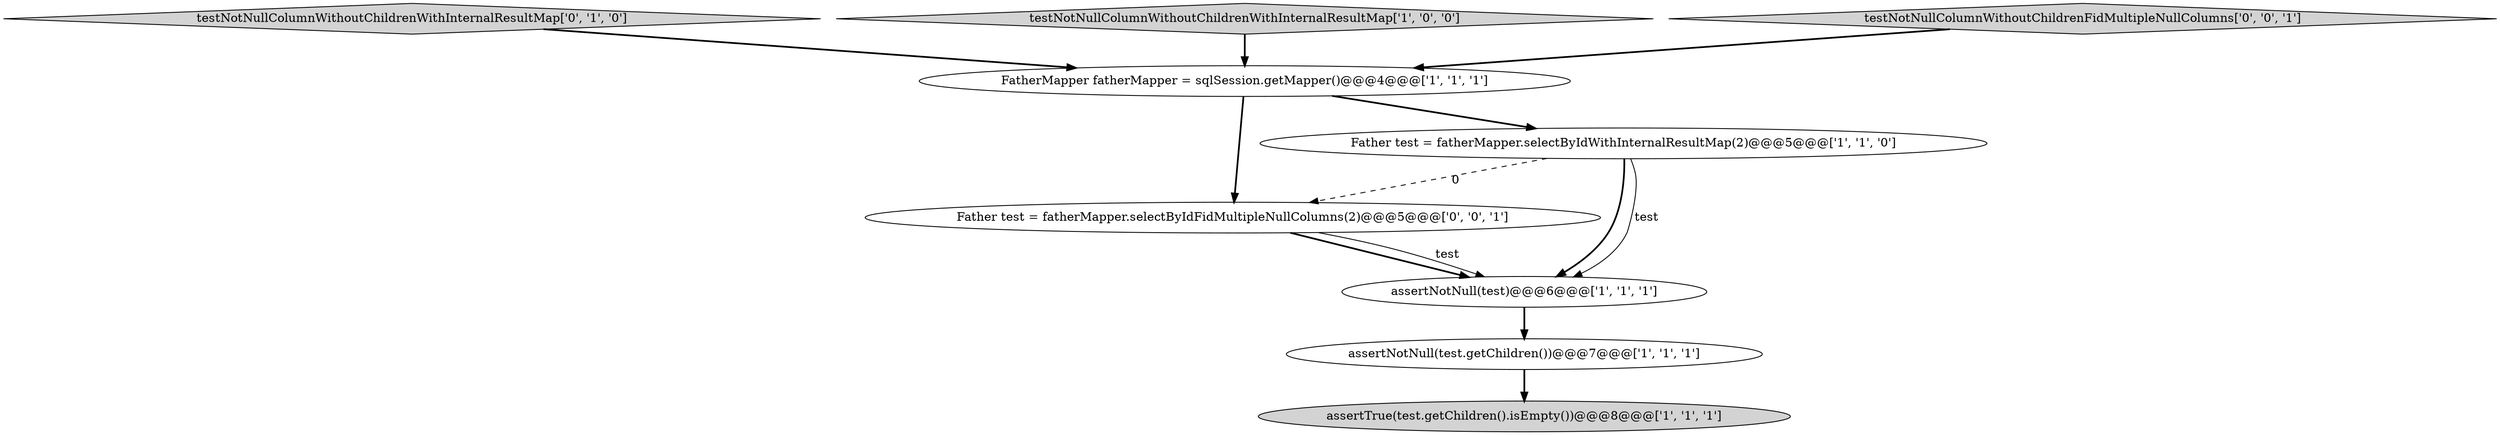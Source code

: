 digraph {
1 [style = filled, label = "assertNotNull(test)@@@6@@@['1', '1', '1']", fillcolor = white, shape = ellipse image = "AAA0AAABBB1BBB"];
2 [style = filled, label = "assertNotNull(test.getChildren())@@@7@@@['1', '1', '1']", fillcolor = white, shape = ellipse image = "AAA0AAABBB1BBB"];
6 [style = filled, label = "testNotNullColumnWithoutChildrenWithInternalResultMap['0', '1', '0']", fillcolor = lightgray, shape = diamond image = "AAA0AAABBB2BBB"];
5 [style = filled, label = "testNotNullColumnWithoutChildrenWithInternalResultMap['1', '0', '0']", fillcolor = lightgray, shape = diamond image = "AAA0AAABBB1BBB"];
7 [style = filled, label = "Father test = fatherMapper.selectByIdFidMultipleNullColumns(2)@@@5@@@['0', '0', '1']", fillcolor = white, shape = ellipse image = "AAA0AAABBB3BBB"];
8 [style = filled, label = "testNotNullColumnWithoutChildrenFidMultipleNullColumns['0', '0', '1']", fillcolor = lightgray, shape = diamond image = "AAA0AAABBB3BBB"];
4 [style = filled, label = "assertTrue(test.getChildren().isEmpty())@@@8@@@['1', '1', '1']", fillcolor = lightgray, shape = ellipse image = "AAA0AAABBB1BBB"];
3 [style = filled, label = "Father test = fatherMapper.selectByIdWithInternalResultMap(2)@@@5@@@['1', '1', '0']", fillcolor = white, shape = ellipse image = "AAA0AAABBB1BBB"];
0 [style = filled, label = "FatherMapper fatherMapper = sqlSession.getMapper()@@@4@@@['1', '1', '1']", fillcolor = white, shape = ellipse image = "AAA0AAABBB1BBB"];
8->0 [style = bold, label=""];
0->3 [style = bold, label=""];
1->2 [style = bold, label=""];
6->0 [style = bold, label=""];
7->1 [style = bold, label=""];
5->0 [style = bold, label=""];
3->1 [style = bold, label=""];
3->1 [style = solid, label="test"];
2->4 [style = bold, label=""];
3->7 [style = dashed, label="0"];
7->1 [style = solid, label="test"];
0->7 [style = bold, label=""];
}
